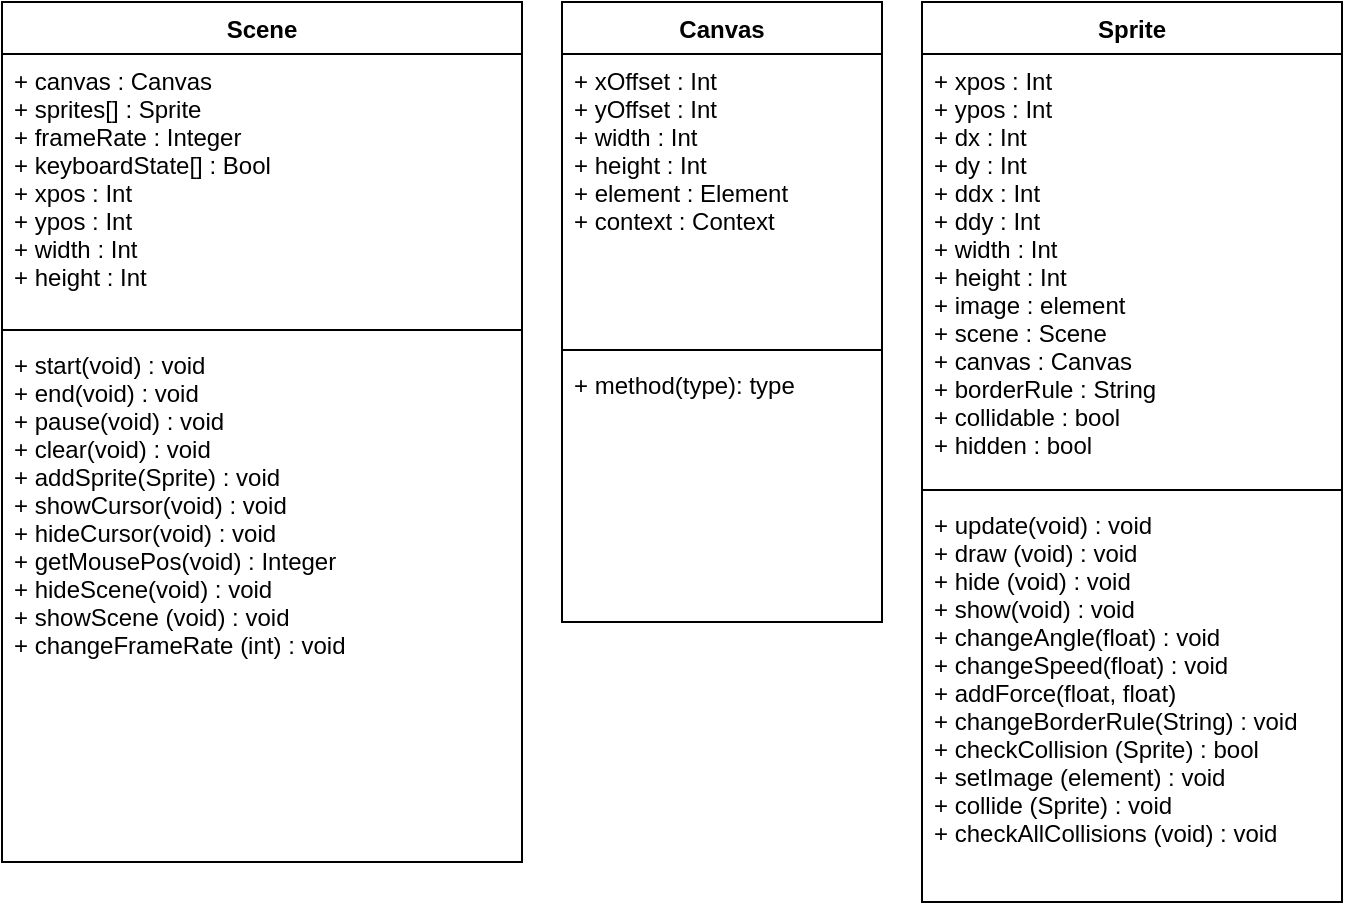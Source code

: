 <mxfile version="13.8.6" type="github">
  <diagram id="5traIhpLM5jQMwLdFxB_" name="Page-1">
    <mxGraphModel dx="643" dy="383" grid="1" gridSize="10" guides="1" tooltips="1" connect="1" arrows="1" fold="1" page="1" pageScale="1" pageWidth="850" pageHeight="1100" math="0" shadow="0">
      <root>
        <mxCell id="0" />
        <mxCell id="1" parent="0" />
        <mxCell id="409GrsexgnhYUh9YllDB-18" value="Scene" style="swimlane;fontStyle=1;align=center;verticalAlign=top;childLayout=stackLayout;horizontal=1;startSize=26;horizontalStack=0;resizeParent=1;resizeParentMax=0;resizeLast=0;collapsible=1;marginBottom=0;" parent="1" vertex="1">
          <mxGeometry x="20" y="30" width="260" height="430" as="geometry">
            <mxRectangle x="20" y="30" width="70" height="26" as="alternateBounds" />
          </mxGeometry>
        </mxCell>
        <mxCell id="409GrsexgnhYUh9YllDB-19" value="+ canvas : Canvas&#xa;+ sprites[] : Sprite&#xa;+ frameRate : Integer&#xa;+ keyboardState[] : Bool&#xa;+ xpos : Int&#xa;+ ypos : Int&#xa;+ width : Int&#xa;+ height : Int&#xa;" style="text;strokeColor=none;fillColor=none;align=left;verticalAlign=top;spacingLeft=4;spacingRight=4;overflow=hidden;rotatable=0;points=[[0,0.5],[1,0.5]];portConstraint=eastwest;" parent="409GrsexgnhYUh9YllDB-18" vertex="1">
          <mxGeometry y="26" width="260" height="134" as="geometry" />
        </mxCell>
        <mxCell id="409GrsexgnhYUh9YllDB-20" value="" style="line;strokeWidth=1;fillColor=none;align=left;verticalAlign=middle;spacingTop=-1;spacingLeft=3;spacingRight=3;rotatable=0;labelPosition=right;points=[];portConstraint=eastwest;" parent="409GrsexgnhYUh9YllDB-18" vertex="1">
          <mxGeometry y="160" width="260" height="8" as="geometry" />
        </mxCell>
        <mxCell id="409GrsexgnhYUh9YllDB-21" value="+ start(void) : void&#xa;+ end(void) : void&#xa;+ pause(void) : void&#xa;+ clear(void) : void&#xa;+ addSprite(Sprite) : void&#xa;+ showCursor(void) : void&#xa;+ hideCursor(void) : void&#xa;+ getMousePos(void) : Integer&#xa;+ hideScene(void) : void&#xa;+ showScene (void) : void&#xa;+ changeFrameRate (int) : void&#xa;&#xa;&#xa;&#xa;" style="text;strokeColor=none;fillColor=none;align=left;verticalAlign=top;spacingLeft=4;spacingRight=4;overflow=hidden;rotatable=0;points=[[0,0.5],[1,0.5]];portConstraint=eastwest;" parent="409GrsexgnhYUh9YllDB-18" vertex="1">
          <mxGeometry y="168" width="260" height="262" as="geometry" />
        </mxCell>
        <mxCell id="409GrsexgnhYUh9YllDB-22" value="Canvas" style="swimlane;fontStyle=1;align=center;verticalAlign=top;childLayout=stackLayout;horizontal=1;startSize=26;horizontalStack=0;resizeParent=1;resizeParentMax=0;resizeLast=0;collapsible=1;marginBottom=0;" parent="1" vertex="1">
          <mxGeometry x="300" y="30" width="160" height="310" as="geometry">
            <mxRectangle x="300" y="30" width="70" height="26" as="alternateBounds" />
          </mxGeometry>
        </mxCell>
        <mxCell id="409GrsexgnhYUh9YllDB-23" value="+ xOffset : Int&#xa;+ yOffset : Int&#xa;+ width : Int&#xa;+ height : Int&#xa;+ element : Element&#xa;+ context : Context&#xa;&#xa;" style="text;strokeColor=none;fillColor=none;align=left;verticalAlign=top;spacingLeft=4;spacingRight=4;overflow=hidden;rotatable=0;points=[[0,0.5],[1,0.5]];portConstraint=eastwest;" parent="409GrsexgnhYUh9YllDB-22" vertex="1">
          <mxGeometry y="26" width="160" height="144" as="geometry" />
        </mxCell>
        <mxCell id="409GrsexgnhYUh9YllDB-24" value="" style="line;strokeWidth=1;fillColor=none;align=left;verticalAlign=middle;spacingTop=-1;spacingLeft=3;spacingRight=3;rotatable=0;labelPosition=right;points=[];portConstraint=eastwest;" parent="409GrsexgnhYUh9YllDB-22" vertex="1">
          <mxGeometry y="170" width="160" height="8" as="geometry" />
        </mxCell>
        <mxCell id="409GrsexgnhYUh9YllDB-25" value="+ method(type): type" style="text;strokeColor=none;fillColor=none;align=left;verticalAlign=top;spacingLeft=4;spacingRight=4;overflow=hidden;rotatable=0;points=[[0,0.5],[1,0.5]];portConstraint=eastwest;" parent="409GrsexgnhYUh9YllDB-22" vertex="1">
          <mxGeometry y="178" width="160" height="132" as="geometry" />
        </mxCell>
        <mxCell id="409GrsexgnhYUh9YllDB-26" value="Sprite" style="swimlane;fontStyle=1;align=center;verticalAlign=top;childLayout=stackLayout;horizontal=1;startSize=26;horizontalStack=0;resizeParent=1;resizeParentMax=0;resizeLast=0;collapsible=1;marginBottom=0;" parent="1" vertex="1">
          <mxGeometry x="480" y="30" width="210" height="450" as="geometry" />
        </mxCell>
        <mxCell id="409GrsexgnhYUh9YllDB-27" value="+ xpos : Int&#xa;+ ypos : Int&#xa;+ dx : Int&#xa;+ dy : Int&#xa;+ ddx : Int&#xa;+ ddy : Int&#xa;+ width : Int&#xa;+ height : Int&#xa;+ image : element&#xa;+ scene : Scene&#xa;+ canvas : Canvas&#xa;+ borderRule : String&#xa;+ collidable : bool&#xa;+ hidden : bool&#xa;&#xa;" style="text;strokeColor=none;fillColor=none;align=left;verticalAlign=top;spacingLeft=4;spacingRight=4;overflow=hidden;rotatable=0;points=[[0,0.5],[1,0.5]];portConstraint=eastwest;" parent="409GrsexgnhYUh9YllDB-26" vertex="1">
          <mxGeometry y="26" width="210" height="214" as="geometry" />
        </mxCell>
        <mxCell id="409GrsexgnhYUh9YllDB-28" value="" style="line;strokeWidth=1;fillColor=none;align=left;verticalAlign=middle;spacingTop=-1;spacingLeft=3;spacingRight=3;rotatable=0;labelPosition=right;points=[];portConstraint=eastwest;" parent="409GrsexgnhYUh9YllDB-26" vertex="1">
          <mxGeometry y="240" width="210" height="8" as="geometry" />
        </mxCell>
        <mxCell id="409GrsexgnhYUh9YllDB-29" value="+ update(void) : void&#xa;+ draw (void) : void&#xa;+ hide (void) : void&#xa;+ show(void) : void&#xa;+ changeAngle(float) : void&#xa;+ changeSpeed(float) : void&#xa;+ addForce(float, float)&#xa;+ changeBorderRule(String) : void&#xa;+ checkCollision (Sprite) : bool&#xa;+ setImage (element) : void&#xa;+ collide (Sprite) : void&#xa;+ checkAllCollisions (void) : void&#xa;&#xa;" style="text;strokeColor=none;fillColor=none;align=left;verticalAlign=top;spacingLeft=4;spacingRight=4;overflow=hidden;rotatable=0;points=[[0,0.5],[1,0.5]];portConstraint=eastwest;" parent="409GrsexgnhYUh9YllDB-26" vertex="1">
          <mxGeometry y="248" width="210" height="202" as="geometry" />
        </mxCell>
      </root>
    </mxGraphModel>
  </diagram>
</mxfile>
